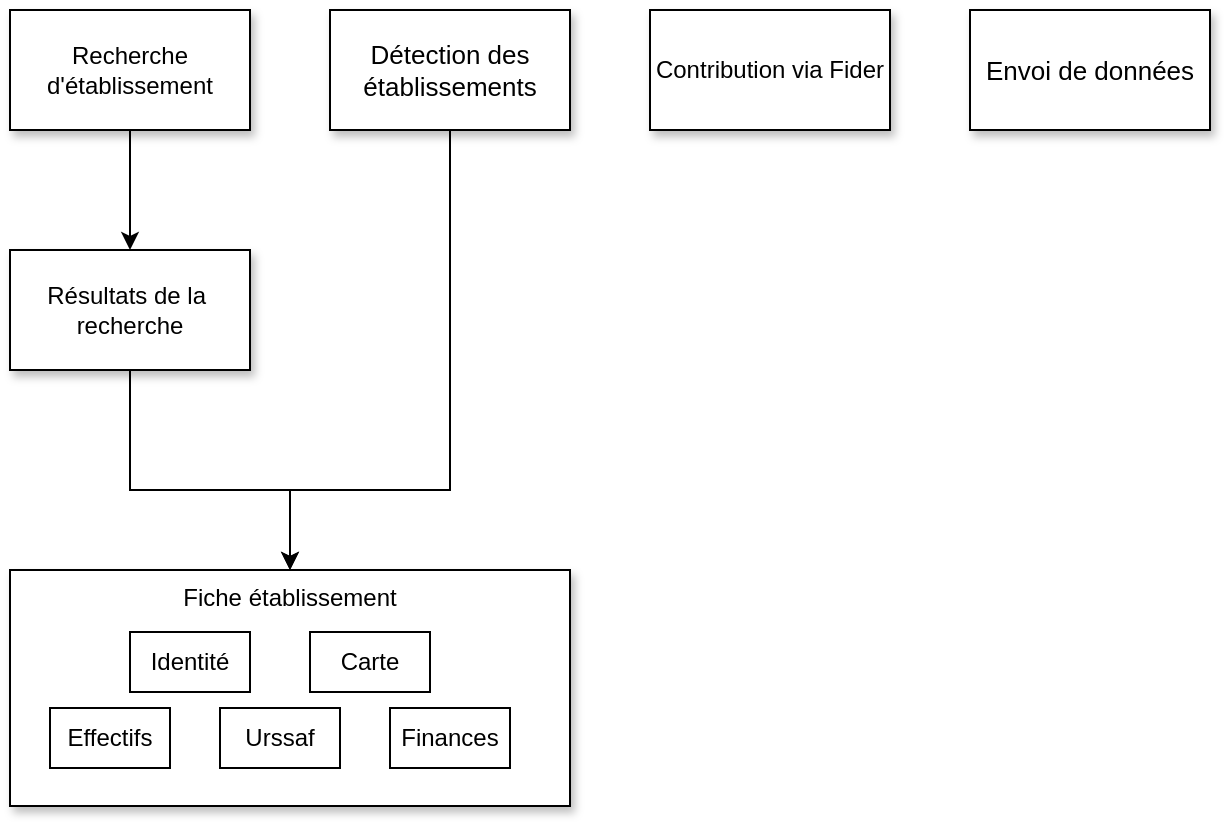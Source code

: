 <mxfile version="12.9.14" type="device"><diagram id="SOUFAsnwbIfA2SvD3vKy" name="Page-1"><mxGraphModel dx="2060" dy="1063" grid="1" gridSize="10" guides="1" tooltips="1" connect="1" arrows="1" fold="1" page="1" pageScale="1" pageWidth="827" pageHeight="1169" math="0" shadow="0"><root><mxCell id="0"/><mxCell id="1" parent="0"/><mxCell id="Dx6e8b4OP4jsWA4-GLTq-8" value="Fiche établissement" style="rounded=0;whiteSpace=wrap;html=1;shadow=1;verticalAlign=top;" vertex="1" parent="1"><mxGeometry x="40" y="320" width="280" height="118" as="geometry"/></mxCell><mxCell id="Dx6e8b4OP4jsWA4-GLTq-25" value="Recherche d'établissement" style="rounded=0;whiteSpace=wrap;html=1;shadow=1;" vertex="1" parent="1"><mxGeometry x="40" y="40" width="120" height="60" as="geometry"/></mxCell><mxCell id="Dx6e8b4OP4jsWA4-GLTq-26" value="&lt;span style=&quot;font-family: &amp;#34;arial&amp;#34; ; font-size: 13px ; text-align: left&quot;&gt;Envoi de données&lt;/span&gt;" style="rounded=0;whiteSpace=wrap;html=1;shadow=1;" vertex="1" parent="1"><mxGeometry x="520" y="40" width="120" height="60" as="geometry"/></mxCell><mxCell id="Dx6e8b4OP4jsWA4-GLTq-27" value="&lt;div style=&quot;text-align: left&quot;&gt;&lt;span&gt;Contribution via Fider&lt;/span&gt;&lt;/div&gt;" style="rounded=0;whiteSpace=wrap;html=1;shadow=1;" vertex="1" parent="1"><mxGeometry x="360" y="40" width="120" height="60" as="geometry"/></mxCell><mxCell id="Dx6e8b4OP4jsWA4-GLTq-42" style="edgeStyle=orthogonalEdgeStyle;rounded=0;orthogonalLoop=1;jettySize=auto;html=1;exitX=0.5;exitY=1;exitDx=0;exitDy=0;" edge="1" parent="1" source="Dx6e8b4OP4jsWA4-GLTq-28" target="Dx6e8b4OP4jsWA4-GLTq-8"><mxGeometry relative="1" as="geometry"><Array as="points"><mxPoint x="260" y="280"/><mxPoint x="180" y="280"/></Array></mxGeometry></mxCell><mxCell id="Dx6e8b4OP4jsWA4-GLTq-28" value="&lt;span style=&quot;font-family: &amp;#34;arial&amp;#34; ; font-size: 13px ; text-align: left&quot;&gt;Détection des établissements&lt;/span&gt;" style="rounded=0;whiteSpace=wrap;html=1;shadow=1;" vertex="1" parent="1"><mxGeometry x="200" y="40" width="120" height="60" as="geometry"/></mxCell><mxCell id="Dx6e8b4OP4jsWA4-GLTq-43" style="edgeStyle=orthogonalEdgeStyle;rounded=0;orthogonalLoop=1;jettySize=auto;html=1;exitX=0.5;exitY=1;exitDx=0;exitDy=0;entryX=0.5;entryY=0;entryDx=0;entryDy=0;" edge="1" parent="1" source="Dx6e8b4OP4jsWA4-GLTq-34" target="Dx6e8b4OP4jsWA4-GLTq-8"><mxGeometry relative="1" as="geometry"><Array as="points"><mxPoint x="100" y="280"/><mxPoint x="180" y="280"/></Array></mxGeometry></mxCell><mxCell id="Dx6e8b4OP4jsWA4-GLTq-34" value="Résultats de la&amp;nbsp; recherche" style="rounded=0;whiteSpace=wrap;html=1;shadow=1;" vertex="1" parent="1"><mxGeometry x="40" y="160" width="120" height="60" as="geometry"/></mxCell><mxCell id="Dx6e8b4OP4jsWA4-GLTq-35" value="" style="endArrow=classic;html=1;exitX=0.5;exitY=1;exitDx=0;exitDy=0;" edge="1" parent="1" source="Dx6e8b4OP4jsWA4-GLTq-25" target="Dx6e8b4OP4jsWA4-GLTq-34"><mxGeometry width="50" height="50" relative="1" as="geometry"><mxPoint x="490" y="160" as="sourcePoint"/><mxPoint x="480" y="300" as="targetPoint"/></mxGeometry></mxCell><mxCell id="Dx6e8b4OP4jsWA4-GLTq-37" value="Identité" style="rounded=0;whiteSpace=wrap;html=1;shadow=0;" vertex="1" parent="1"><mxGeometry x="100" y="351" width="60" height="30" as="geometry"/></mxCell><mxCell id="Dx6e8b4OP4jsWA4-GLTq-38" value="Carte" style="rounded=0;whiteSpace=wrap;html=1;shadow=0;" vertex="1" parent="1"><mxGeometry x="190" y="351" width="60" height="30" as="geometry"/></mxCell><mxCell id="Dx6e8b4OP4jsWA4-GLTq-39" value="Effectifs" style="rounded=0;whiteSpace=wrap;html=1;shadow=0;" vertex="1" parent="1"><mxGeometry x="60" y="389" width="60" height="30" as="geometry"/></mxCell><mxCell id="Dx6e8b4OP4jsWA4-GLTq-40" value="Urssaf" style="rounded=0;whiteSpace=wrap;html=1;shadow=0;" vertex="1" parent="1"><mxGeometry x="145" y="389" width="60" height="30" as="geometry"/></mxCell><mxCell id="Dx6e8b4OP4jsWA4-GLTq-41" value="Finances" style="rounded=0;whiteSpace=wrap;html=1;shadow=0;" vertex="1" parent="1"><mxGeometry x="230" y="389" width="60" height="30" as="geometry"/></mxCell></root></mxGraphModel></diagram></mxfile>